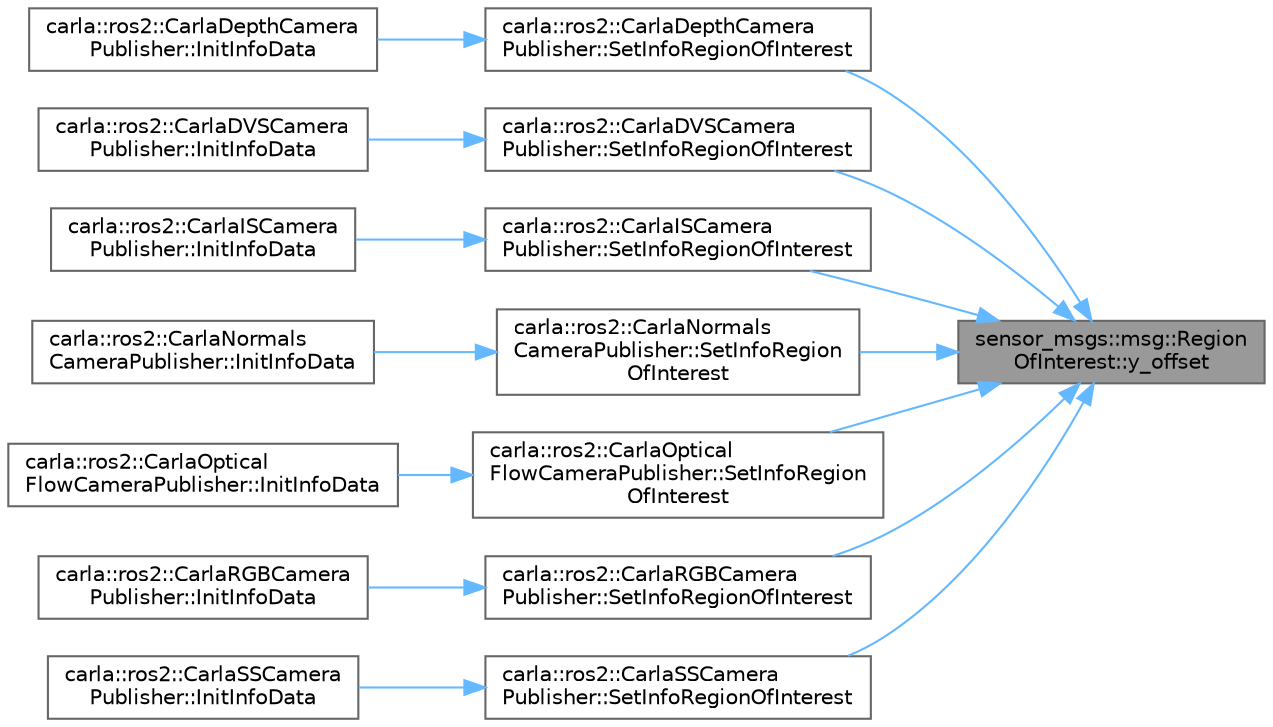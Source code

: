 digraph "sensor_msgs::msg::RegionOfInterest::y_offset"
{
 // INTERACTIVE_SVG=YES
 // LATEX_PDF_SIZE
  bgcolor="transparent";
  edge [fontname=Helvetica,fontsize=10,labelfontname=Helvetica,labelfontsize=10];
  node [fontname=Helvetica,fontsize=10,shape=box,height=0.2,width=0.4];
  rankdir="RL";
  Node1 [id="Node000001",label="sensor_msgs::msg::Region\lOfInterest::y_offset",height=0.2,width=0.4,color="gray40", fillcolor="grey60", style="filled", fontcolor="black",tooltip="This function sets a value in member y_offset"];
  Node1 -> Node2 [id="edge1_Node000001_Node000002",dir="back",color="steelblue1",style="solid",tooltip=" "];
  Node2 [id="Node000002",label="carla::ros2::CarlaDepthCamera\lPublisher::SetInfoRegionOfInterest",height=0.2,width=0.4,color="grey40", fillcolor="white", style="filled",URL="$d9/d25/classcarla_1_1ros2_1_1CarlaDepthCameraPublisher.html#a8c7005b68174622ac9fe794baa6b1483",tooltip=" "];
  Node2 -> Node3 [id="edge2_Node000002_Node000003",dir="back",color="steelblue1",style="solid",tooltip=" "];
  Node3 [id="Node000003",label="carla::ros2::CarlaDepthCamera\lPublisher::InitInfoData",height=0.2,width=0.4,color="grey40", fillcolor="white", style="filled",URL="$d9/d25/classcarla_1_1ros2_1_1CarlaDepthCameraPublisher.html#ae18e2d423575a48eb2557ed1cdac91af",tooltip=" "];
  Node1 -> Node4 [id="edge3_Node000001_Node000004",dir="back",color="steelblue1",style="solid",tooltip=" "];
  Node4 [id="Node000004",label="carla::ros2::CarlaDVSCamera\lPublisher::SetInfoRegionOfInterest",height=0.2,width=0.4,color="grey40", fillcolor="white", style="filled",URL="$dd/d7a/classcarla_1_1ros2_1_1CarlaDVSCameraPublisher.html#adea120be4464583fa3860a513a21ca75",tooltip=" "];
  Node4 -> Node5 [id="edge4_Node000004_Node000005",dir="back",color="steelblue1",style="solid",tooltip=" "];
  Node5 [id="Node000005",label="carla::ros2::CarlaDVSCamera\lPublisher::InitInfoData",height=0.2,width=0.4,color="grey40", fillcolor="white", style="filled",URL="$dd/d7a/classcarla_1_1ros2_1_1CarlaDVSCameraPublisher.html#a76eb3659b6f0a527de03bb87810650bc",tooltip=" "];
  Node1 -> Node6 [id="edge5_Node000001_Node000006",dir="back",color="steelblue1",style="solid",tooltip=" "];
  Node6 [id="Node000006",label="carla::ros2::CarlaISCamera\lPublisher::SetInfoRegionOfInterest",height=0.2,width=0.4,color="grey40", fillcolor="white", style="filled",URL="$de/d2a/classcarla_1_1ros2_1_1CarlaISCameraPublisher.html#a98dd59846c50dfe5f1e4c7c90653d19b",tooltip=" "];
  Node6 -> Node7 [id="edge6_Node000006_Node000007",dir="back",color="steelblue1",style="solid",tooltip=" "];
  Node7 [id="Node000007",label="carla::ros2::CarlaISCamera\lPublisher::InitInfoData",height=0.2,width=0.4,color="grey40", fillcolor="white", style="filled",URL="$de/d2a/classcarla_1_1ros2_1_1CarlaISCameraPublisher.html#acf0063671fe698da6843c25f3d4211cd",tooltip=" "];
  Node1 -> Node8 [id="edge7_Node000001_Node000008",dir="back",color="steelblue1",style="solid",tooltip=" "];
  Node8 [id="Node000008",label="carla::ros2::CarlaNormals\lCameraPublisher::SetInfoRegion\lOfInterest",height=0.2,width=0.4,color="grey40", fillcolor="white", style="filled",URL="$d5/dd3/classcarla_1_1ros2_1_1CarlaNormalsCameraPublisher.html#a3ce0e43da6c1622c2fffa63dd065f0c5",tooltip=" "];
  Node8 -> Node9 [id="edge8_Node000008_Node000009",dir="back",color="steelblue1",style="solid",tooltip=" "];
  Node9 [id="Node000009",label="carla::ros2::CarlaNormals\lCameraPublisher::InitInfoData",height=0.2,width=0.4,color="grey40", fillcolor="white", style="filled",URL="$d5/dd3/classcarla_1_1ros2_1_1CarlaNormalsCameraPublisher.html#a327e0a6ef2c1215c0021548b3f2673a2",tooltip=" "];
  Node1 -> Node10 [id="edge9_Node000001_Node000010",dir="back",color="steelblue1",style="solid",tooltip=" "];
  Node10 [id="Node000010",label="carla::ros2::CarlaOptical\lFlowCameraPublisher::SetInfoRegion\lOfInterest",height=0.2,width=0.4,color="grey40", fillcolor="white", style="filled",URL="$d1/da1/classcarla_1_1ros2_1_1CarlaOpticalFlowCameraPublisher.html#a3764136790b5385731d7e5809c8cf491",tooltip=" "];
  Node10 -> Node11 [id="edge10_Node000010_Node000011",dir="back",color="steelblue1",style="solid",tooltip=" "];
  Node11 [id="Node000011",label="carla::ros2::CarlaOptical\lFlowCameraPublisher::InitInfoData",height=0.2,width=0.4,color="grey40", fillcolor="white", style="filled",URL="$d1/da1/classcarla_1_1ros2_1_1CarlaOpticalFlowCameraPublisher.html#a00db0ebbf64e34d040b09f167098ad3c",tooltip=" "];
  Node1 -> Node12 [id="edge11_Node000001_Node000012",dir="back",color="steelblue1",style="solid",tooltip=" "];
  Node12 [id="Node000012",label="carla::ros2::CarlaRGBCamera\lPublisher::SetInfoRegionOfInterest",height=0.2,width=0.4,color="grey40", fillcolor="white", style="filled",URL="$d9/d63/classcarla_1_1ros2_1_1CarlaRGBCameraPublisher.html#a36f258e63ce8cb32cd8d4d961907f23f",tooltip=" "];
  Node12 -> Node13 [id="edge12_Node000012_Node000013",dir="back",color="steelblue1",style="solid",tooltip=" "];
  Node13 [id="Node000013",label="carla::ros2::CarlaRGBCamera\lPublisher::InitInfoData",height=0.2,width=0.4,color="grey40", fillcolor="white", style="filled",URL="$d9/d63/classcarla_1_1ros2_1_1CarlaRGBCameraPublisher.html#a68618ca9428ac25c11488a4def3e2c9e",tooltip=" "];
  Node1 -> Node14 [id="edge13_Node000001_Node000014",dir="back",color="steelblue1",style="solid",tooltip=" "];
  Node14 [id="Node000014",label="carla::ros2::CarlaSSCamera\lPublisher::SetInfoRegionOfInterest",height=0.2,width=0.4,color="grey40", fillcolor="white", style="filled",URL="$d3/df4/classcarla_1_1ros2_1_1CarlaSSCameraPublisher.html#a9d0d1f6e01d4b1b9f0f15865de11dddf",tooltip=" "];
  Node14 -> Node15 [id="edge14_Node000014_Node000015",dir="back",color="steelblue1",style="solid",tooltip=" "];
  Node15 [id="Node000015",label="carla::ros2::CarlaSSCamera\lPublisher::InitInfoData",height=0.2,width=0.4,color="grey40", fillcolor="white", style="filled",URL="$d3/df4/classcarla_1_1ros2_1_1CarlaSSCameraPublisher.html#aeb4d174572a2eac4e8c8f7652f15363b",tooltip=" "];
}
